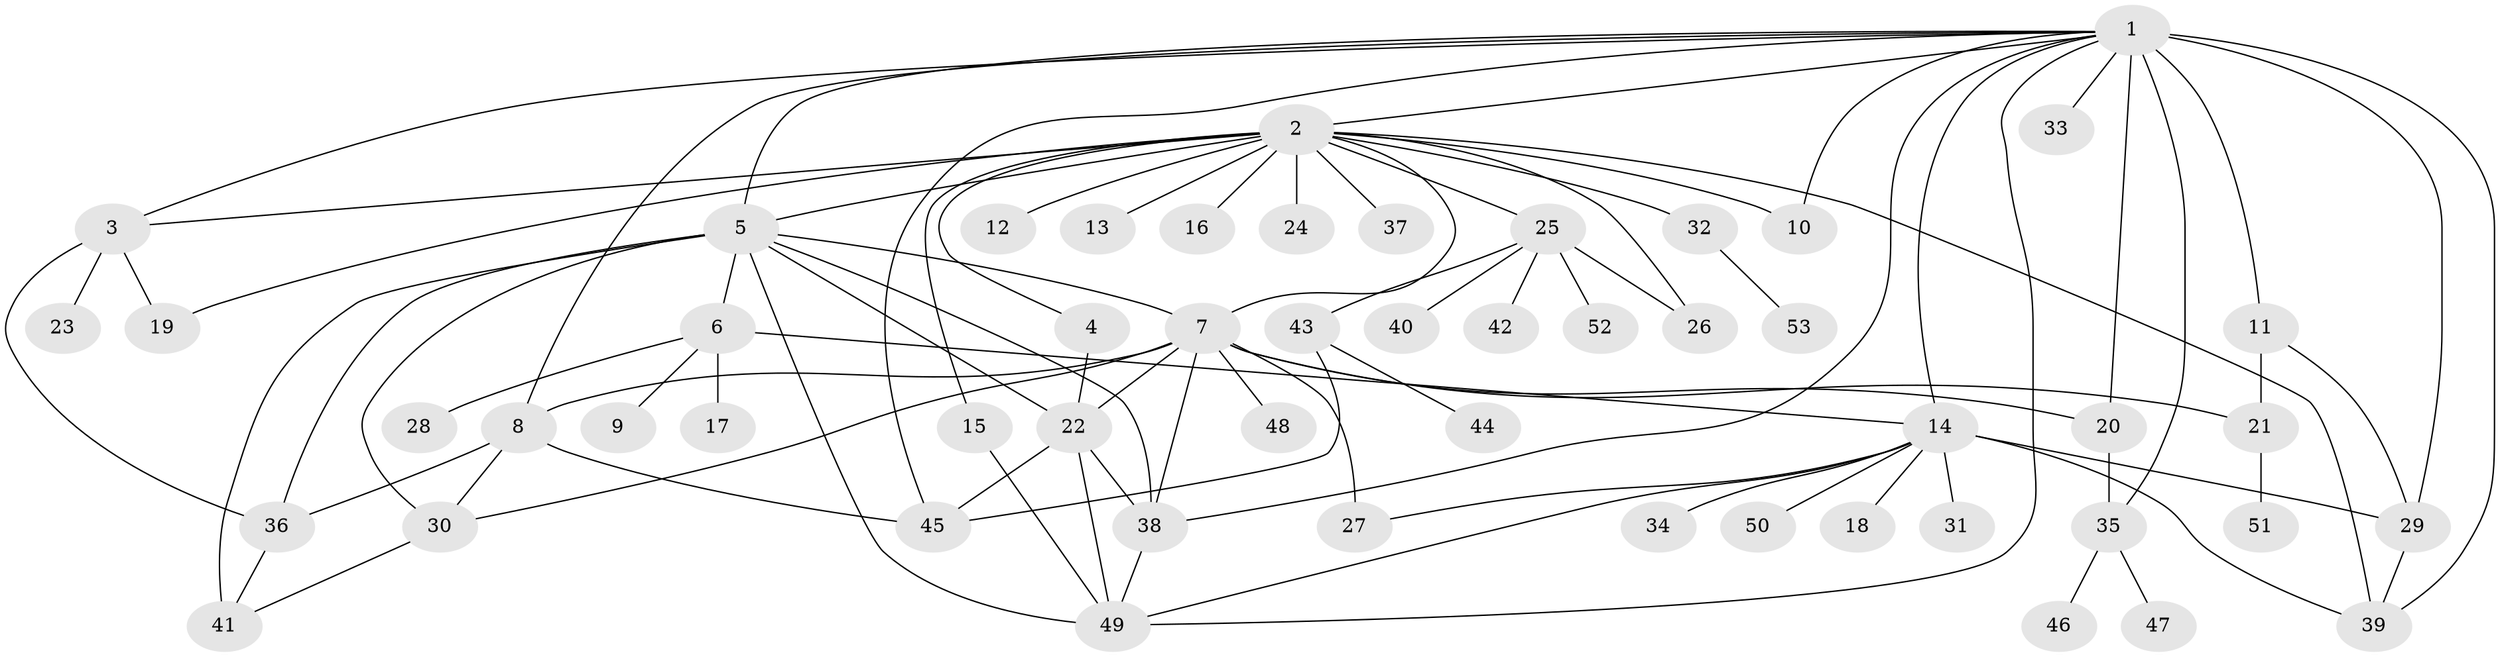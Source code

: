 // original degree distribution, {22: 0.009523809523809525, 21: 0.009523809523809525, 7: 0.01904761904761905, 2: 0.2857142857142857, 12: 0.01904761904761905, 6: 0.02857142857142857, 13: 0.009523809523809525, 5: 0.0380952380952381, 1: 0.4666666666666667, 4: 0.01904761904761905, 3: 0.08571428571428572, 8: 0.009523809523809525}
// Generated by graph-tools (version 1.1) at 2025/35/03/09/25 02:35:21]
// undirected, 53 vertices, 88 edges
graph export_dot {
graph [start="1"]
  node [color=gray90,style=filled];
  1;
  2;
  3;
  4;
  5;
  6;
  7;
  8;
  9;
  10;
  11;
  12;
  13;
  14;
  15;
  16;
  17;
  18;
  19;
  20;
  21;
  22;
  23;
  24;
  25;
  26;
  27;
  28;
  29;
  30;
  31;
  32;
  33;
  34;
  35;
  36;
  37;
  38;
  39;
  40;
  41;
  42;
  43;
  44;
  45;
  46;
  47;
  48;
  49;
  50;
  51;
  52;
  53;
  1 -- 2 [weight=1.0];
  1 -- 3 [weight=1.0];
  1 -- 5 [weight=1.0];
  1 -- 8 [weight=1.0];
  1 -- 10 [weight=1.0];
  1 -- 11 [weight=1.0];
  1 -- 14 [weight=1.0];
  1 -- 20 [weight=7.0];
  1 -- 29 [weight=1.0];
  1 -- 33 [weight=1.0];
  1 -- 35 [weight=1.0];
  1 -- 38 [weight=1.0];
  1 -- 39 [weight=1.0];
  1 -- 45 [weight=1.0];
  1 -- 49 [weight=1.0];
  2 -- 3 [weight=1.0];
  2 -- 4 [weight=1.0];
  2 -- 5 [weight=1.0];
  2 -- 7 [weight=1.0];
  2 -- 10 [weight=1.0];
  2 -- 12 [weight=1.0];
  2 -- 13 [weight=1.0];
  2 -- 15 [weight=1.0];
  2 -- 16 [weight=1.0];
  2 -- 19 [weight=1.0];
  2 -- 24 [weight=3.0];
  2 -- 25 [weight=1.0];
  2 -- 26 [weight=1.0];
  2 -- 32 [weight=1.0];
  2 -- 37 [weight=1.0];
  2 -- 39 [weight=1.0];
  3 -- 19 [weight=1.0];
  3 -- 23 [weight=2.0];
  3 -- 36 [weight=1.0];
  4 -- 22 [weight=2.0];
  5 -- 6 [weight=1.0];
  5 -- 7 [weight=1.0];
  5 -- 22 [weight=1.0];
  5 -- 30 [weight=1.0];
  5 -- 36 [weight=1.0];
  5 -- 38 [weight=1.0];
  5 -- 41 [weight=2.0];
  5 -- 49 [weight=1.0];
  6 -- 9 [weight=1.0];
  6 -- 14 [weight=1.0];
  6 -- 17 [weight=1.0];
  6 -- 28 [weight=1.0];
  7 -- 8 [weight=1.0];
  7 -- 20 [weight=1.0];
  7 -- 21 [weight=1.0];
  7 -- 22 [weight=1.0];
  7 -- 27 [weight=2.0];
  7 -- 30 [weight=1.0];
  7 -- 38 [weight=1.0];
  7 -- 48 [weight=1.0];
  8 -- 30 [weight=1.0];
  8 -- 36 [weight=1.0];
  8 -- 45 [weight=1.0];
  11 -- 21 [weight=1.0];
  11 -- 29 [weight=1.0];
  14 -- 18 [weight=1.0];
  14 -- 27 [weight=1.0];
  14 -- 29 [weight=2.0];
  14 -- 31 [weight=1.0];
  14 -- 34 [weight=1.0];
  14 -- 39 [weight=1.0];
  14 -- 49 [weight=1.0];
  14 -- 50 [weight=1.0];
  15 -- 49 [weight=1.0];
  20 -- 35 [weight=1.0];
  21 -- 51 [weight=1.0];
  22 -- 38 [weight=1.0];
  22 -- 45 [weight=1.0];
  22 -- 49 [weight=1.0];
  25 -- 26 [weight=1.0];
  25 -- 40 [weight=1.0];
  25 -- 42 [weight=1.0];
  25 -- 43 [weight=1.0];
  25 -- 52 [weight=1.0];
  29 -- 39 [weight=1.0];
  30 -- 41 [weight=1.0];
  32 -- 53 [weight=1.0];
  35 -- 46 [weight=1.0];
  35 -- 47 [weight=1.0];
  36 -- 41 [weight=1.0];
  38 -- 49 [weight=1.0];
  43 -- 44 [weight=1.0];
  43 -- 45 [weight=1.0];
}

